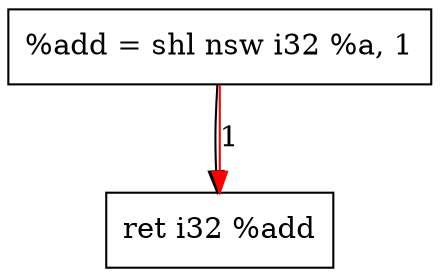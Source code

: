 digraph "CDFG for'func' function" {
	Node0x560d859a0a40[shape=record, label="  %add = shl nsw i32 %a, 1"]
	Node0x560d859a0388[shape=record, label="  ret i32 %add"]
	Node0x560d859a0a40 -> Node0x560d859a0388
edge [color=red]
	Node0x560d859a0a40 -> Node0x560d859a0388[label="1"]
}
